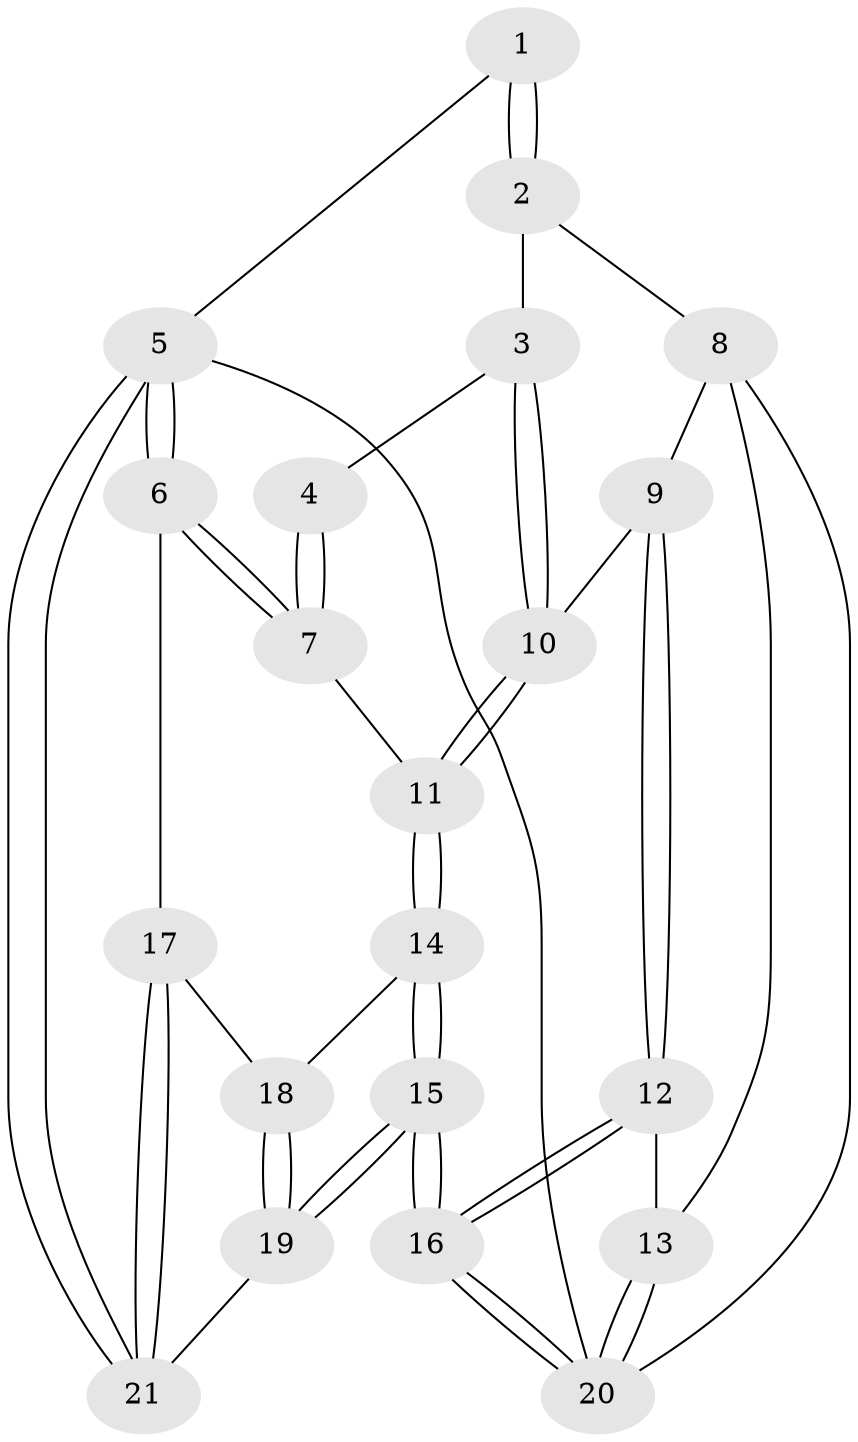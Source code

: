 // Generated by graph-tools (version 1.1) at 2025/46/02/15/25 05:46:28]
// undirected, 21 vertices, 49 edges
graph export_dot {
graph [start="1"]
  node [color=gray90,style=filled];
  1 [pos="+1+0"];
  2 [pos="+0.5426781926354435+0.01868143644004797"];
  3 [pos="+0.43121086880970205+0.3274164143560363"];
  4 [pos="+1+0.3014191290896959"];
  5 [pos="+1+1"];
  6 [pos="+1+0.6902780812044701"];
  7 [pos="+1+0.433238077892659"];
  8 [pos="+0+0.28469185137034675"];
  9 [pos="+0.3802100434783137+0.40461515986848323"];
  10 [pos="+0.38122159189612576+0.4043919785968057"];
  11 [pos="+0.44808282172885155+0.4678094403155297"];
  12 [pos="+0.24604238553121704+0.6873297248197908"];
  13 [pos="+0+0.7334618352703268"];
  14 [pos="+0.5496175574271331+0.598789779002332"];
  15 [pos="+0.34479505254320786+1"];
  16 [pos="+0.18220431736058768+1"];
  17 [pos="+0.9261992272928766+0.7062445236599642"];
  18 [pos="+0.6893900099621326+0.6974711715457963"];
  19 [pos="+0.6063904112156215+1"];
  20 [pos="+0+1"];
  21 [pos="+0.6682373662807952+1"];
  1 -- 2;
  1 -- 2;
  1 -- 5;
  2 -- 3;
  2 -- 8;
  3 -- 4;
  3 -- 10;
  3 -- 10;
  4 -- 7;
  4 -- 7;
  5 -- 6;
  5 -- 6;
  5 -- 21;
  5 -- 21;
  5 -- 20;
  6 -- 7;
  6 -- 7;
  6 -- 17;
  7 -- 11;
  8 -- 9;
  8 -- 13;
  8 -- 20;
  9 -- 10;
  9 -- 12;
  9 -- 12;
  10 -- 11;
  10 -- 11;
  11 -- 14;
  11 -- 14;
  12 -- 13;
  12 -- 16;
  12 -- 16;
  13 -- 20;
  13 -- 20;
  14 -- 15;
  14 -- 15;
  14 -- 18;
  15 -- 16;
  15 -- 16;
  15 -- 19;
  15 -- 19;
  16 -- 20;
  16 -- 20;
  17 -- 18;
  17 -- 21;
  17 -- 21;
  18 -- 19;
  18 -- 19;
  19 -- 21;
}

